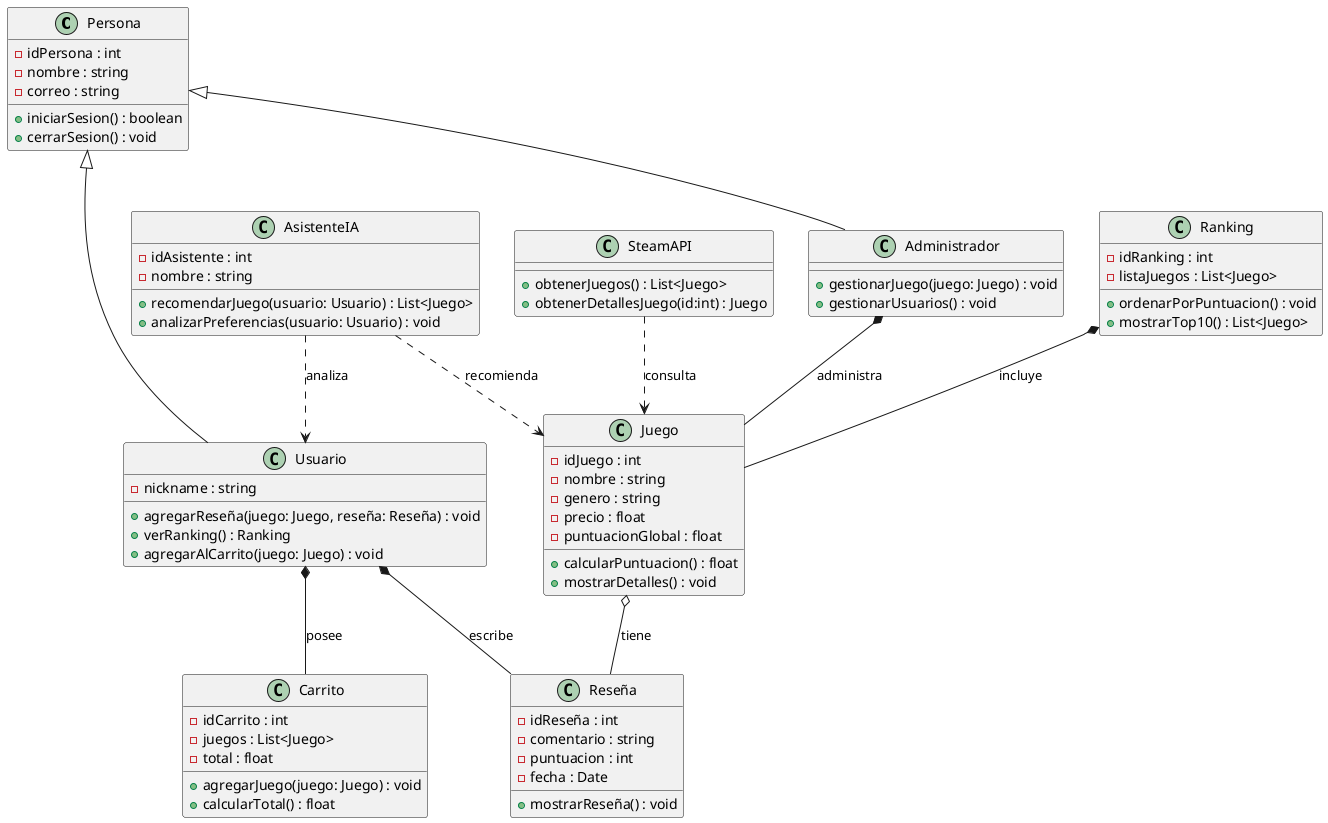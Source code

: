 @startuml SteamStorm

' --- Entidades base ---
class Persona {
  - idPersona : int
  - nombre : string
  - correo : string
  + iniciarSesion() : boolean
  + cerrarSesion() : void
}

' --- Subclases que dependen de Persona ---
class Usuario {
  - nickname : string
  + agregarReseña(juego: Juego, reseña: Reseña) : void
  + verRanking() : Ranking
  + agregarAlCarrito(juego: Juego) : void
}

class Administrador {
  + gestionarJuego(juego: Juego) : void
  + gestionarUsuarios() : void
}

' --- Clases funcionales ---
class Reseña {
  - idReseña : int
  - comentario : string
  - puntuacion : int
  - fecha : Date
  + mostrarReseña() : void
}

class Juego {
  - idJuego : int
  - nombre : string
  - genero : string
  - precio : float
  - puntuacionGlobal : float
  + calcularPuntuacion() : float
  + mostrarDetalles() : void
}

class Ranking {
  - idRanking : int
  - listaJuegos : List<Juego>
  + ordenarPorPuntuacion() : void
  + mostrarTop10() : List<Juego>
}

class SteamAPI {
  + obtenerJuegos() : List<Juego>
  + obtenerDetallesJuego(id:int) : Juego
}

class AsistenteIA {
  - idAsistente : int
  - nombre : string
  + recomendarJuego(usuario: Usuario) : List<Juego>
  + analizarPreferencias(usuario: Usuario) : void
}

class Carrito {
  - idCarrito : int
  - juegos : List<Juego>
  - total : float
  + agregarJuego(juego: Juego) : void
  + calcularTotal() : float
}

' --- Relaciones de dependencia y herencia ---
Persona <|-- Usuario
Persona <|-- Administrador
Usuario *-- Carrito : posee
Usuario *-- Reseña : escribe
Juego o-- Reseña : tiene
Ranking *-- Juego : incluye
SteamAPI ..> Juego : consulta
Administrador *-- Juego : administra
AsistenteIA ..> Usuario : analiza
AsistenteIA ..> Juego : recomienda

@enduml
